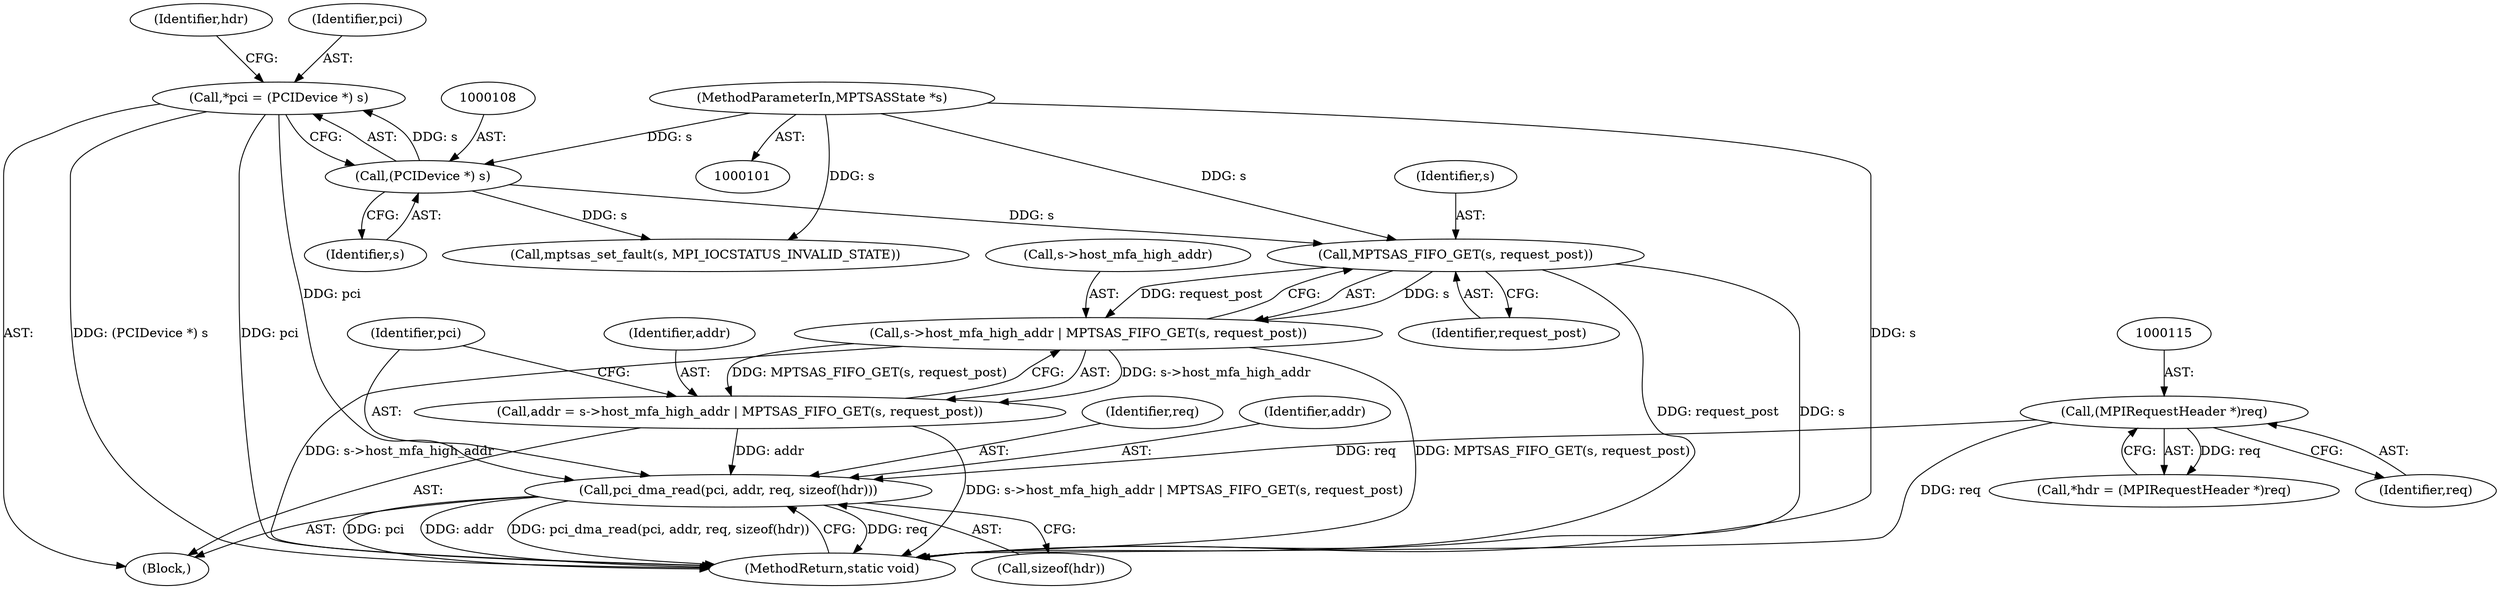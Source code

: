 digraph "0_qemu_06630554ccbdd25780aa03c3548aaff1eb56dffd@API" {
"1000139" [label="(Call,pci_dma_read(pci, addr, req, sizeof(hdr)))"];
"1000105" [label="(Call,*pci = (PCIDevice *) s)"];
"1000107" [label="(Call,(PCIDevice *) s)"];
"1000102" [label="(MethodParameterIn,MPTSASState *s)"];
"1000130" [label="(Call,addr = s->host_mfa_high_addr | MPTSAS_FIFO_GET(s, request_post))"];
"1000132" [label="(Call,s->host_mfa_high_addr | MPTSAS_FIFO_GET(s, request_post))"];
"1000136" [label="(Call,MPTSAS_FIFO_GET(s, request_post))"];
"1000114" [label="(Call,(MPIRequestHeader *)req)"];
"1000142" [label="(Identifier,req)"];
"1000138" [label="(Identifier,request_post)"];
"1000112" [label="(Call,*hdr = (MPIRequestHeader *)req)"];
"1000109" [label="(Identifier,s)"];
"1000139" [label="(Call,pci_dma_read(pci, addr, req, sizeof(hdr)))"];
"1000113" [label="(Identifier,hdr)"];
"1000140" [label="(Identifier,pci)"];
"1000145" [label="(MethodReturn,static void)"];
"1000131" [label="(Identifier,addr)"];
"1000143" [label="(Call,sizeof(hdr))"];
"1000107" [label="(Call,(PCIDevice *) s)"];
"1000116" [label="(Identifier,req)"];
"1000137" [label="(Identifier,s)"];
"1000132" [label="(Call,s->host_mfa_high_addr | MPTSAS_FIFO_GET(s, request_post))"];
"1000141" [label="(Identifier,addr)"];
"1000114" [label="(Call,(MPIRequestHeader *)req)"];
"1000106" [label="(Identifier,pci)"];
"1000105" [label="(Call,*pci = (PCIDevice *) s)"];
"1000133" [label="(Call,s->host_mfa_high_addr)"];
"1000103" [label="(Block,)"];
"1000130" [label="(Call,addr = s->host_mfa_high_addr | MPTSAS_FIFO_GET(s, request_post))"];
"1000136" [label="(Call,MPTSAS_FIFO_GET(s, request_post))"];
"1000126" [label="(Call,mptsas_set_fault(s, MPI_IOCSTATUS_INVALID_STATE))"];
"1000102" [label="(MethodParameterIn,MPTSASState *s)"];
"1000139" -> "1000103"  [label="AST: "];
"1000139" -> "1000143"  [label="CFG: "];
"1000140" -> "1000139"  [label="AST: "];
"1000141" -> "1000139"  [label="AST: "];
"1000142" -> "1000139"  [label="AST: "];
"1000143" -> "1000139"  [label="AST: "];
"1000145" -> "1000139"  [label="CFG: "];
"1000139" -> "1000145"  [label="DDG: req"];
"1000139" -> "1000145"  [label="DDG: pci"];
"1000139" -> "1000145"  [label="DDG: addr"];
"1000139" -> "1000145"  [label="DDG: pci_dma_read(pci, addr, req, sizeof(hdr))"];
"1000105" -> "1000139"  [label="DDG: pci"];
"1000130" -> "1000139"  [label="DDG: addr"];
"1000114" -> "1000139"  [label="DDG: req"];
"1000105" -> "1000103"  [label="AST: "];
"1000105" -> "1000107"  [label="CFG: "];
"1000106" -> "1000105"  [label="AST: "];
"1000107" -> "1000105"  [label="AST: "];
"1000113" -> "1000105"  [label="CFG: "];
"1000105" -> "1000145"  [label="DDG: (PCIDevice *) s"];
"1000105" -> "1000145"  [label="DDG: pci"];
"1000107" -> "1000105"  [label="DDG: s"];
"1000107" -> "1000109"  [label="CFG: "];
"1000108" -> "1000107"  [label="AST: "];
"1000109" -> "1000107"  [label="AST: "];
"1000102" -> "1000107"  [label="DDG: s"];
"1000107" -> "1000126"  [label="DDG: s"];
"1000107" -> "1000136"  [label="DDG: s"];
"1000102" -> "1000101"  [label="AST: "];
"1000102" -> "1000145"  [label="DDG: s"];
"1000102" -> "1000126"  [label="DDG: s"];
"1000102" -> "1000136"  [label="DDG: s"];
"1000130" -> "1000103"  [label="AST: "];
"1000130" -> "1000132"  [label="CFG: "];
"1000131" -> "1000130"  [label="AST: "];
"1000132" -> "1000130"  [label="AST: "];
"1000140" -> "1000130"  [label="CFG: "];
"1000130" -> "1000145"  [label="DDG: s->host_mfa_high_addr | MPTSAS_FIFO_GET(s, request_post)"];
"1000132" -> "1000130"  [label="DDG: s->host_mfa_high_addr"];
"1000132" -> "1000130"  [label="DDG: MPTSAS_FIFO_GET(s, request_post)"];
"1000132" -> "1000136"  [label="CFG: "];
"1000133" -> "1000132"  [label="AST: "];
"1000136" -> "1000132"  [label="AST: "];
"1000132" -> "1000145"  [label="DDG: s->host_mfa_high_addr"];
"1000132" -> "1000145"  [label="DDG: MPTSAS_FIFO_GET(s, request_post)"];
"1000136" -> "1000132"  [label="DDG: s"];
"1000136" -> "1000132"  [label="DDG: request_post"];
"1000136" -> "1000138"  [label="CFG: "];
"1000137" -> "1000136"  [label="AST: "];
"1000138" -> "1000136"  [label="AST: "];
"1000136" -> "1000145"  [label="DDG: request_post"];
"1000136" -> "1000145"  [label="DDG: s"];
"1000114" -> "1000112"  [label="AST: "];
"1000114" -> "1000116"  [label="CFG: "];
"1000115" -> "1000114"  [label="AST: "];
"1000116" -> "1000114"  [label="AST: "];
"1000112" -> "1000114"  [label="CFG: "];
"1000114" -> "1000145"  [label="DDG: req"];
"1000114" -> "1000112"  [label="DDG: req"];
}
